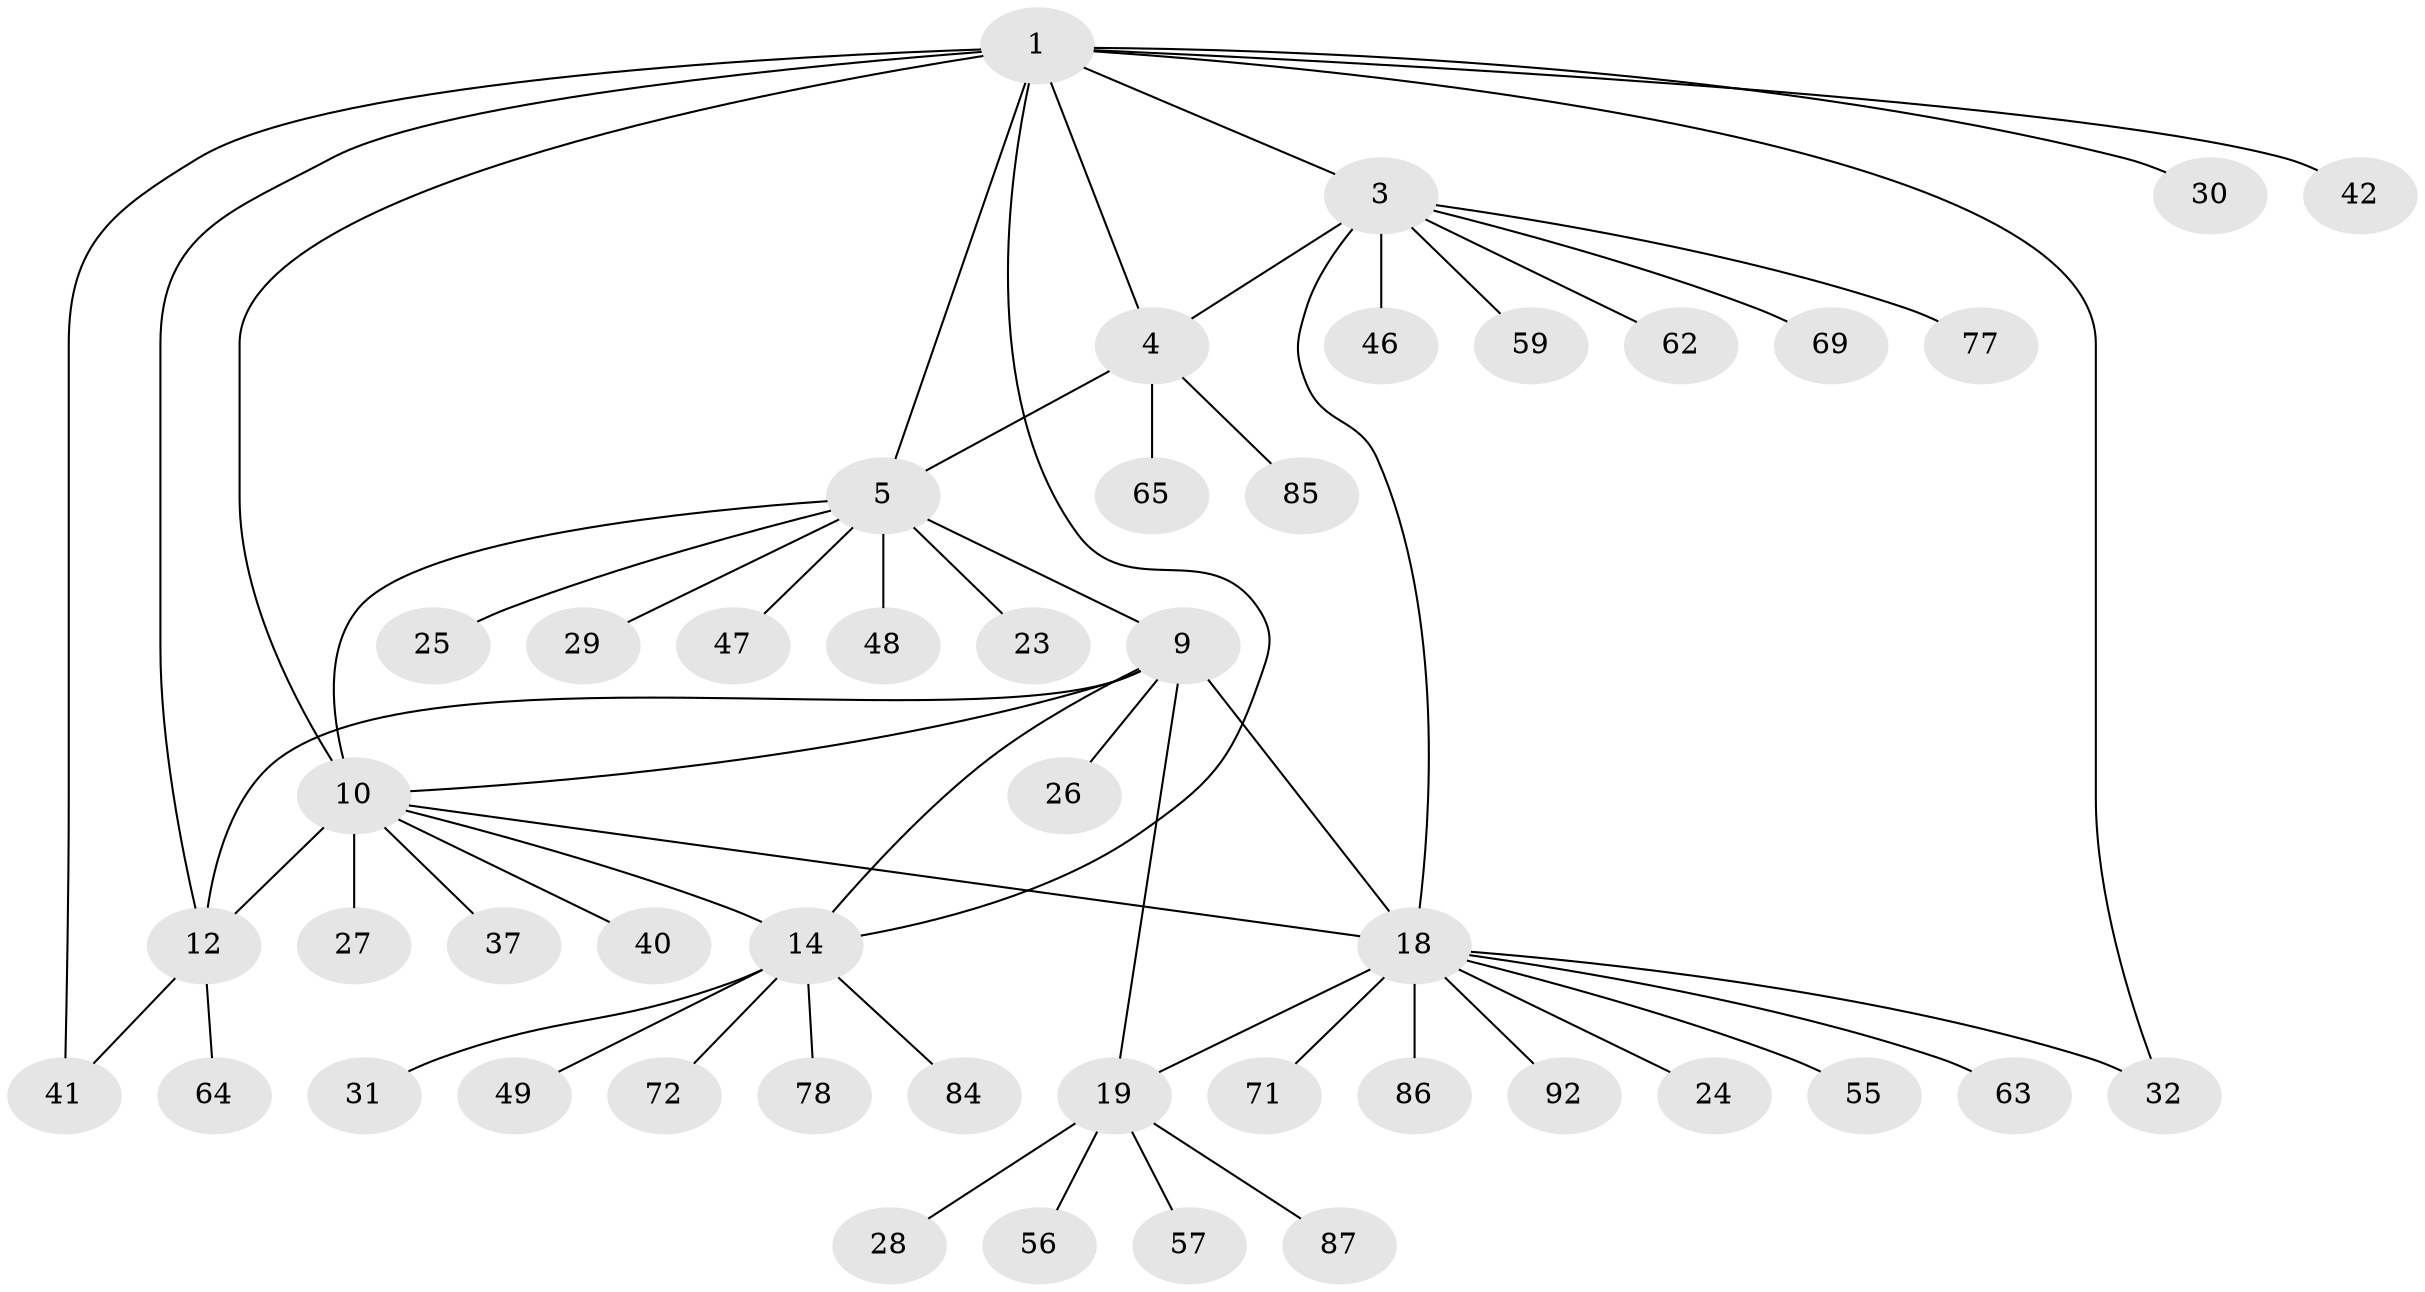 // original degree distribution, {7: 0.07608695652173914, 9: 0.021739130434782608, 12: 0.010869565217391304, 4: 0.021739130434782608, 8: 0.021739130434782608, 5: 0.03260869565217391, 6: 0.010869565217391304, 10: 0.021739130434782608, 2: 0.15217391304347827, 1: 0.5978260869565217, 3: 0.03260869565217391}
// Generated by graph-tools (version 1.1) at 2025/15/03/09/25 04:15:50]
// undirected, 46 vertices, 58 edges
graph export_dot {
graph [start="1"]
  node [color=gray90,style=filled];
  1 [super="+2+67+83+34"];
  3;
  4 [super="+45"];
  5 [super="+7+70+61+80+60+6+8+33+21+38"];
  9 [super="+17+88+90+35"];
  10 [super="+54+15+11"];
  12;
  14;
  18 [super="+43+20"];
  19;
  23;
  24;
  25 [super="+51"];
  26;
  27 [super="+44"];
  28;
  29;
  30;
  31;
  32 [super="+76"];
  37;
  40 [super="+73+89"];
  41 [super="+66"];
  42;
  46;
  47;
  48;
  49;
  55;
  56;
  57;
  59 [super="+81"];
  62;
  63 [super="+91"];
  64;
  65 [super="+79"];
  69;
  71;
  72;
  77;
  78;
  84;
  85;
  86;
  87;
  92;
  1 -- 3 [weight=2];
  1 -- 4 [weight=2];
  1 -- 30;
  1 -- 32;
  1 -- 5;
  1 -- 41;
  1 -- 10 [weight=4];
  1 -- 12;
  1 -- 14;
  1 -- 42;
  3 -- 4;
  3 -- 46;
  3 -- 59;
  3 -- 62;
  3 -- 69;
  3 -- 77;
  3 -- 18;
  4 -- 65;
  4 -- 85;
  4 -- 5;
  5 -- 25;
  5 -- 29;
  5 -- 48;
  5 -- 47;
  5 -- 9;
  5 -- 23;
  5 -- 10;
  9 -- 10 [weight=2];
  9 -- 12;
  9 -- 26;
  9 -- 18 [weight=2];
  9 -- 19;
  9 -- 14 [weight=2];
  10 -- 12 [weight=2];
  10 -- 37;
  10 -- 18;
  10 -- 40;
  10 -- 27;
  10 -- 14 [weight=2];
  12 -- 41;
  12 -- 64;
  14 -- 31;
  14 -- 49;
  14 -- 72;
  14 -- 78;
  14 -- 84;
  18 -- 19 [weight=2];
  18 -- 24;
  18 -- 32;
  18 -- 86;
  18 -- 92;
  18 -- 55;
  18 -- 71;
  18 -- 63;
  19 -- 28;
  19 -- 56;
  19 -- 57;
  19 -- 87;
}
